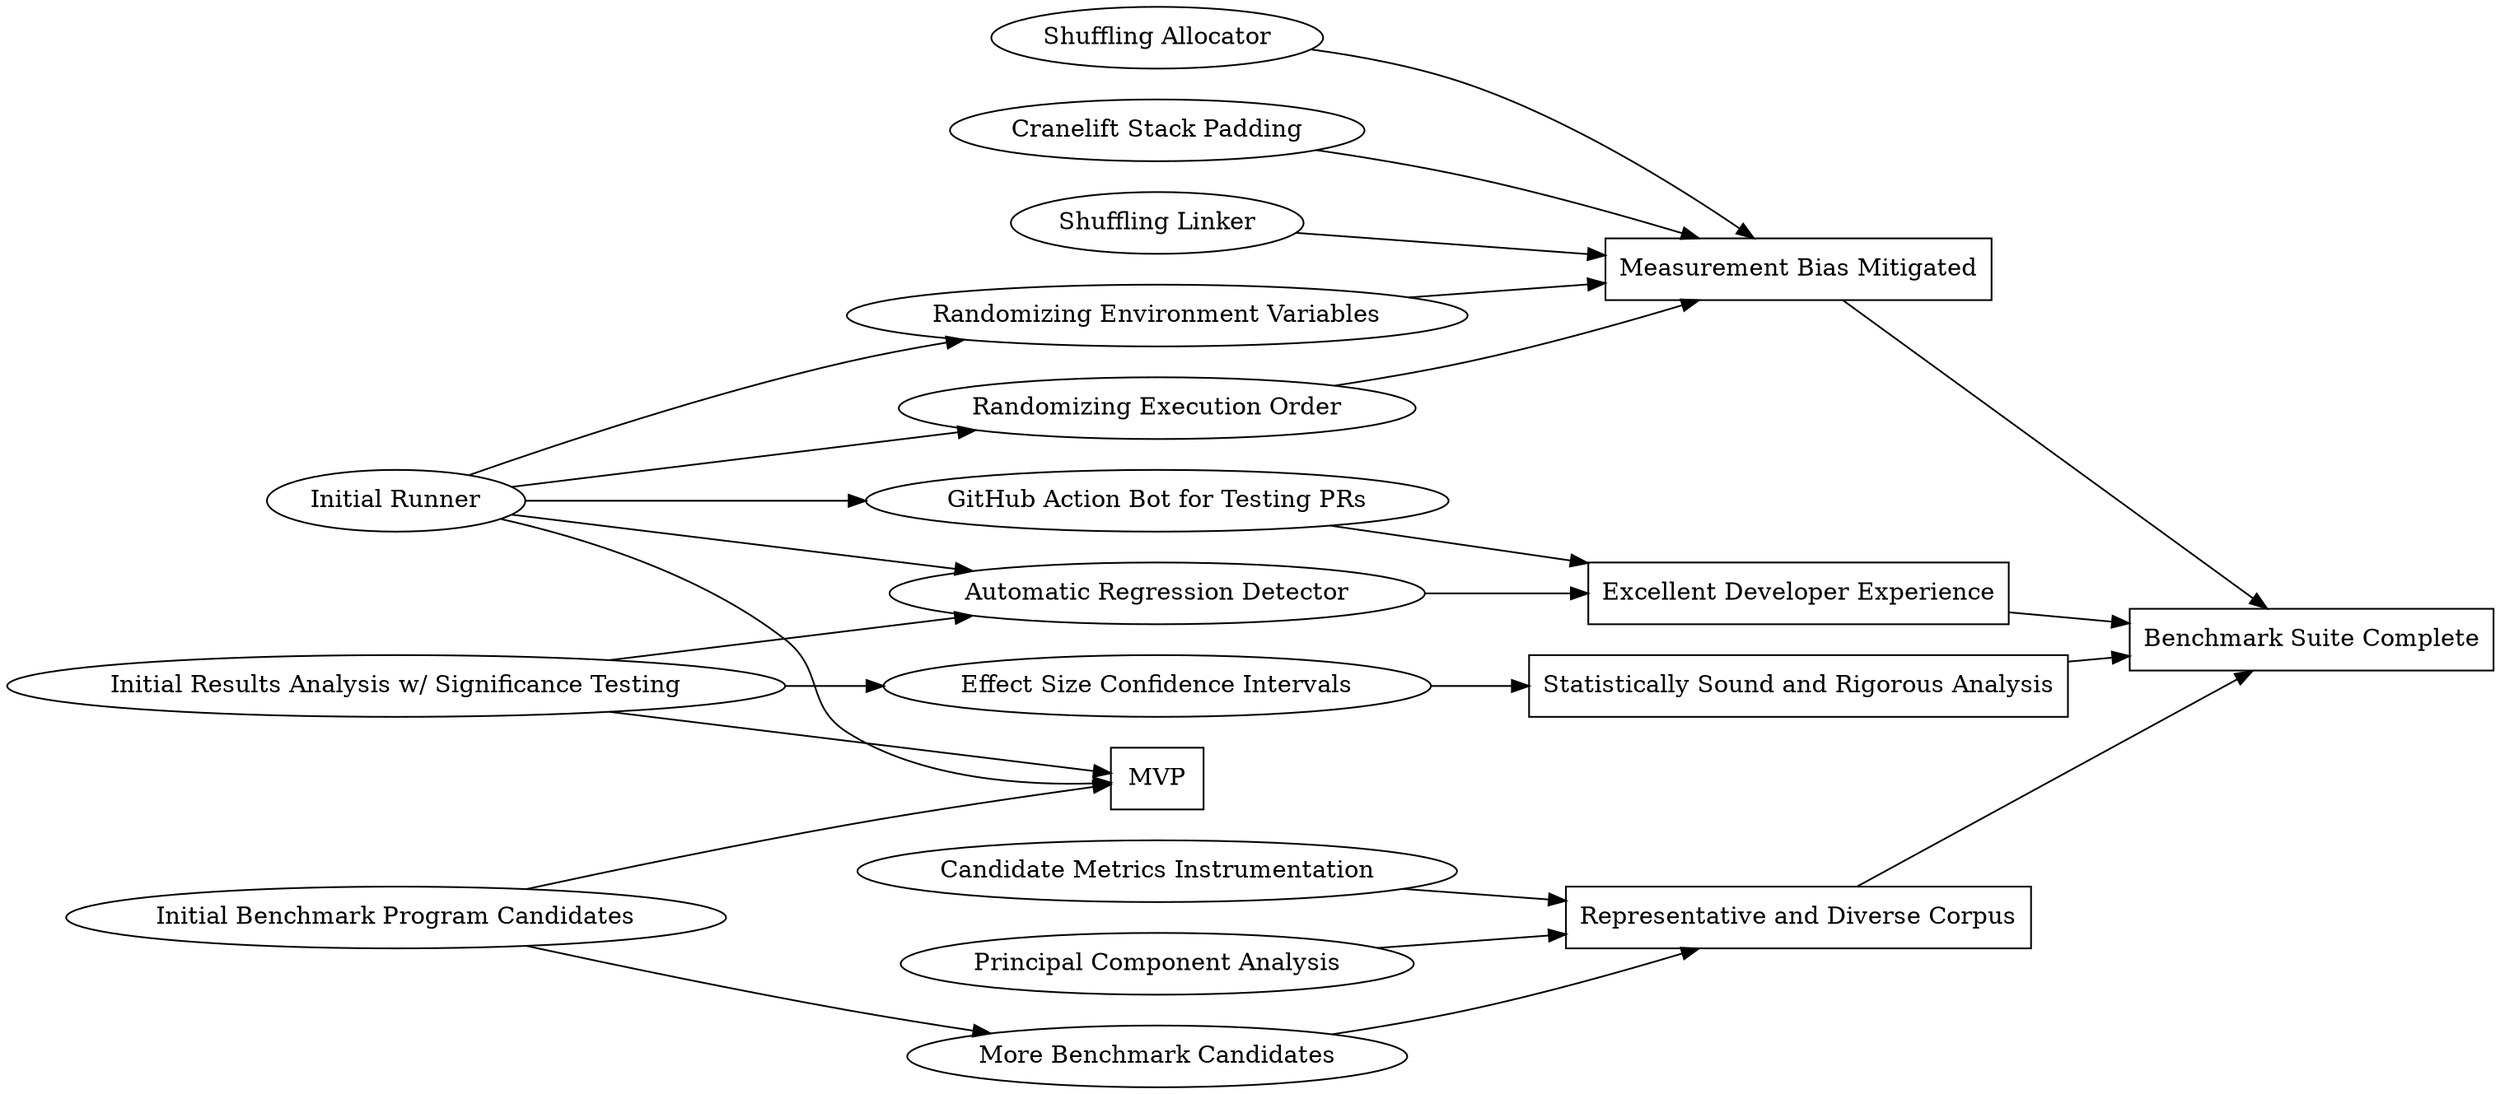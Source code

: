 digraph {
    rankdir = "LR";

    {
        rank = same;
        initial_runner [label = "Initial Runner"];
        initial_candidates [label = "Initial Benchmark Program Candidates"];
        initial_analysis [label = "Initial Results Analysis w/ Significance Testing"];
    }

    {
        rank = same;
        mvp [shape = "rectangle", label = "MVP"];
    }
    initial_runner -> mvp;
    initial_candidates -> mvp;
    initial_analysis -> mvp;

    {
        rank = same;
        shuffling_allocator [label = "Shuffling Allocator"];
        stack_padding [label = "Cranelift Stack Padding"];
        random_env_vars [label = "Randomizing Environment Variables"];
        shuffling_linker [label = "Shuffling Linker"];
        random_exec_order [label = "Randomizing Execution Order"];
    }
    initial_runner -> random_env_vars;
    initial_runner -> random_exec_order;

    shuffling_allocator -> measurement_bias_mitigated;
    stack_padding -> measurement_bias_mitigated;
    random_env_vars -> measurement_bias_mitigated;
    shuffling_linker -> measurement_bias_mitigated;
    random_exec_order -> measurement_bias_mitigated;

    {
        // rank = same;
        // sig_test [label = "Tests of Signficance"];
        effect_size [label = "Effect Size Confidence Intervals"];
    }
    // initial_analysis -> sig_test;
    // sig_test -> effect_size;
    initial_analysis -> effect_size;

    {
        rank = same;
        more_candidates [label = "More Benchmark Candidates"];
        metrics_instrumenter [label = "Candidate Metrics Instrumentation"];
        pca_analysis [label = "Principal Component Analysis"];
    }
    initial_candidates -> more_candidates;

    more_candidates -> representative_and_diverse_corpus;
    metrics_instrumenter -> representative_and_diverse_corpus;
    pca_analysis -> representative_and_diverse_corpus;

    effect_size -> sound_analysis;

    {
        rank = same;
        github_action [label = "GitHub Action Bot for Testing PRs"];
        regression_tester [label = "Automatic Regression Detector"];
    }
    initial_runner -> github_action;
    initial_runner -> regression_tester;
    initial_analysis -> regression_tester;

    github_action -> dx;
    regression_tester -> dx;

    {
        rank = same;
        measurement_bias_mitigated [shape = "rectangle", label = "Measurement Bias Mitigated"];
        representative_and_diverse_corpus [shape = "rectangle", label = "Representative and Diverse Corpus"];
        sound_analysis [shape = "rectangle", label = "Statistically Sound and Rigorous Analysis"];
        dx [shape = "rectangle", label = "Excellent Developer Experience"];
    }

    {
        rank = same;
        benchmark_suite_complete [shape = "rectangle", label = "Benchmark Suite Complete"];
    }

    measurement_bias_mitigated -> benchmark_suite_complete;
    dx -> benchmark_suite_complete;
    sound_analysis -> benchmark_suite_complete;
    representative_and_diverse_corpus -> benchmark_suite_complete;
}
